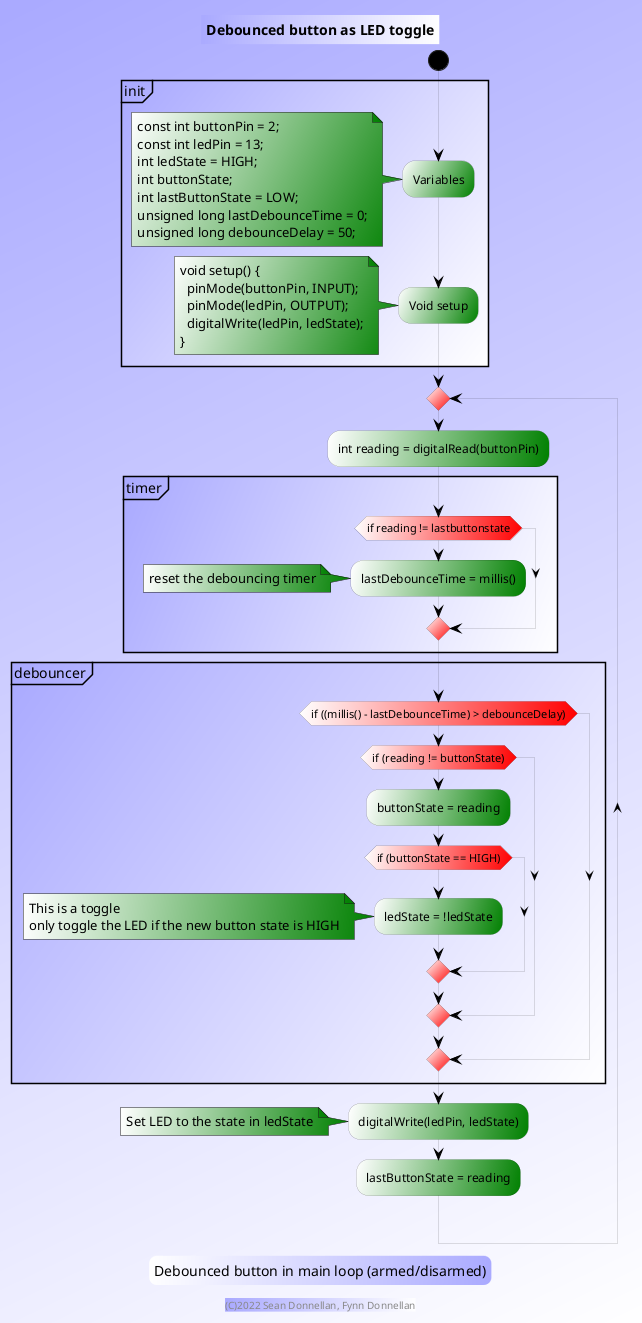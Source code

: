 @startuml
title Debounced button as LED toggle
footer (C)2022 Sean Donnellan, Fynn Donnellan

skinparam activity {
  StartColor black
  BarColor black/blue
  EndColor black
  BackgroundColor #fff/green
  DiamondBackgroundColor #fff/red
  BorderColor black
  BorderThickness 0
}
skinparam note {
  BackgroundColor #fff/green
}
skinparam ArrowColor black
skinparam BackgroundColor #aaf/fff
skinparam legendBackgroundColor #fff/aaf
skinparam LegendBorderThickness 0
skinparam PartitionBackgroundColor #aaf/fff

start
  partition init {
    :Variables;
    note left
      const int buttonPin = 2;
      const int ledPin = 13;
      int ledState = HIGH;
      int buttonState;
      int lastButtonState = LOW;
      unsigned long lastDebounceTime = 0;
      unsigned long debounceDelay = 50;
    end note
    :Void setup;
    note left
      void setup() {
        pinMode(buttonPin, INPUT);
        pinMode(ledPin, OUTPUT);
        digitalWrite(ledPin, ledState);
      }
    end note
  }
	repeat
	  :int reading = digitalRead(buttonPin);
    partition timer {
      if (if reading != lastbuttonstate)
	    :lastDebounceTime = millis();
      note left
        reset the debouncing timer
      end note
      endif
    }
    partition debouncer {
      if (if ((millis() - lastDebounceTime) > debounceDelay))
        if (if (reading != buttonState))
          :buttonState = reading;
          if (if (buttonState == HIGH))
            :ledState = !ledState;
            note left
              This is a toggle
              only toggle the LED if the new button state is HIGH
            end note
          endif
        endif
      endif
    }
    :digitalWrite(ledPin, ledState);
    note left
    	Set LED to the state in ledState
    end note
    :lastButtonState = reading;
 

legend
Debounced button in main loop (armed/disarmed)
end legend



@enduml

